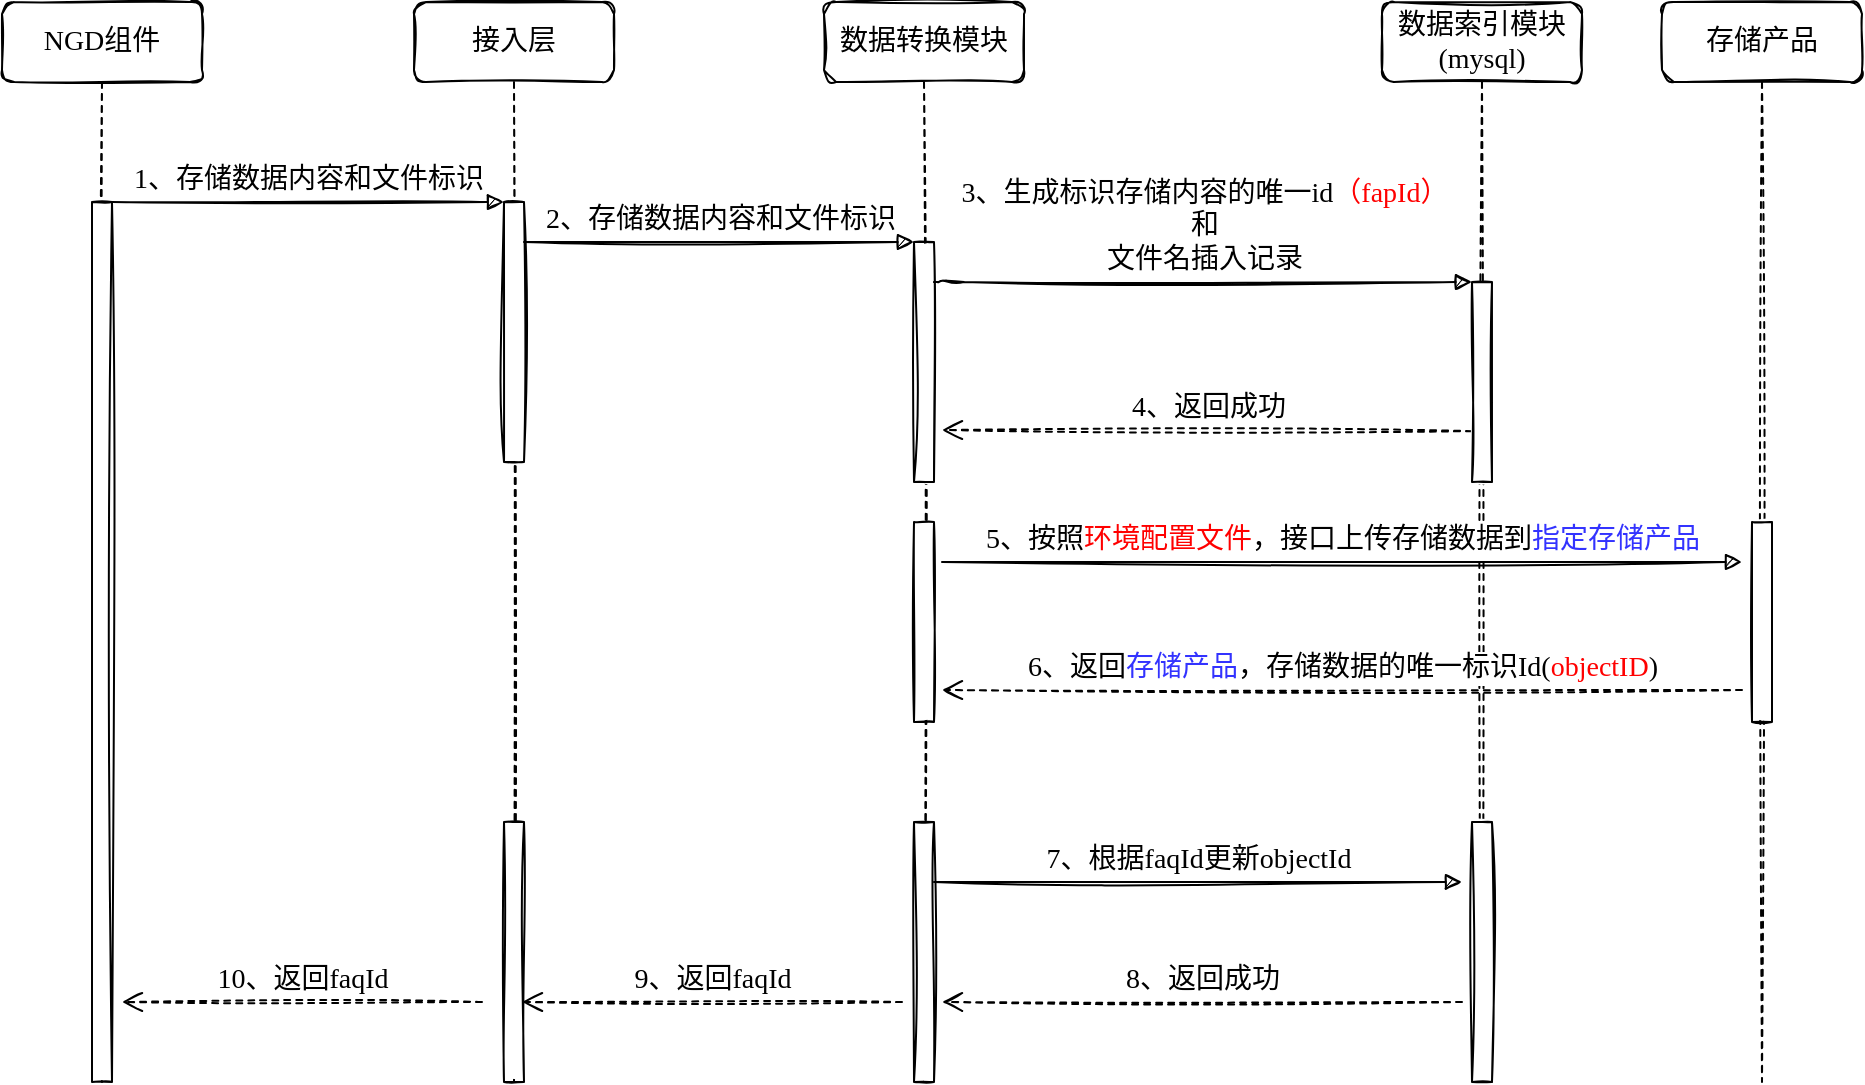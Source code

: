 <mxfile version="20.6.1" type="github">
  <diagram name="Page-1" id="13e1069c-82ec-6db2-03f1-153e76fe0fe0">
    <mxGraphModel dx="1146" dy="635" grid="1" gridSize="10" guides="1" tooltips="1" connect="1" arrows="1" fold="1" page="1" pageScale="1" pageWidth="1100" pageHeight="850" background="none" math="0" shadow="0">
      <root>
        <mxCell id="0" />
        <mxCell id="1" parent="0" />
        <mxCell id="pMNqPeBYh1VJxCav3pvk-14" value="" style="group" vertex="1" connectable="0" parent="1">
          <mxGeometry x="100" y="80" width="930" height="540" as="geometry" />
        </mxCell>
        <mxCell id="7baba1c4bc27f4b0-2" value="接入层" style="shape=umlLifeline;perimeter=lifelinePerimeter;whiteSpace=wrap;html=1;container=1;collapsible=0;recursiveResize=0;outlineConnect=0;rounded=1;shadow=0;comic=0;labelBackgroundColor=none;strokeWidth=1;fontFamily=Comic Sans MS;fontSize=14;align=center;sketch=1;" parent="pMNqPeBYh1VJxCav3pvk-14" vertex="1">
          <mxGeometry x="206" width="100" height="540" as="geometry" />
        </mxCell>
        <mxCell id="7baba1c4bc27f4b0-10" value="" style="html=1;points=[];perimeter=orthogonalPerimeter;rounded=0;shadow=0;comic=0;labelBackgroundColor=none;strokeWidth=1;fontFamily=Comic Sans MS;fontSize=14;align=center;sketch=1;" parent="7baba1c4bc27f4b0-2" vertex="1">
          <mxGeometry x="45" y="100" width="10" height="130" as="geometry" />
        </mxCell>
        <mxCell id="pMNqPeBYh1VJxCav3pvk-9" value="" style="html=1;points=[];perimeter=orthogonalPerimeter;rounded=0;shadow=0;comic=0;labelBackgroundColor=none;strokeWidth=1;fontFamily=Comic Sans MS;fontSize=14;align=center;sketch=1;" vertex="1" parent="7baba1c4bc27f4b0-2">
          <mxGeometry x="45" y="410" width="10" height="130" as="geometry" />
        </mxCell>
        <mxCell id="pMNqPeBYh1VJxCav3pvk-13" value="10、返回faqId" style="html=1;verticalAlign=bottom;endArrow=open;dashed=1;endSize=8;rounded=0;sketch=1;fontFamily=Comic Sans MS;fontSize=14;fontColor=#000000;" edge="1" parent="7baba1c4bc27f4b0-2">
          <mxGeometry relative="1" as="geometry">
            <mxPoint x="34" y="500" as="sourcePoint" />
            <mxPoint x="-146" y="500" as="targetPoint" />
          </mxGeometry>
        </mxCell>
        <mxCell id="7baba1c4bc27f4b0-3" value="数据转换模块" style="shape=umlLifeline;perimeter=lifelinePerimeter;whiteSpace=wrap;html=1;container=1;collapsible=0;recursiveResize=0;outlineConnect=0;rounded=1;shadow=0;comic=0;labelBackgroundColor=none;strokeWidth=1;fontFamily=Comic Sans MS;fontSize=14;align=center;sketch=1;" parent="pMNqPeBYh1VJxCav3pvk-14" vertex="1">
          <mxGeometry x="411" width="100" height="540" as="geometry" />
        </mxCell>
        <mxCell id="7baba1c4bc27f4b0-13" value="" style="html=1;points=[];perimeter=orthogonalPerimeter;rounded=0;shadow=0;comic=0;labelBackgroundColor=none;strokeWidth=1;fontFamily=Comic Sans MS;fontSize=14;align=center;sketch=1;" parent="7baba1c4bc27f4b0-3" vertex="1">
          <mxGeometry x="45" y="120" width="10" height="120" as="geometry" />
        </mxCell>
        <mxCell id="pMNqPeBYh1VJxCav3pvk-4" value="" style="html=1;points=[];perimeter=orthogonalPerimeter;rounded=0;shadow=0;comic=0;labelBackgroundColor=none;strokeWidth=1;fontFamily=Comic Sans MS;fontSize=14;align=center;sketch=1;" vertex="1" parent="7baba1c4bc27f4b0-3">
          <mxGeometry x="45" y="260" width="10" height="100" as="geometry" />
        </mxCell>
        <mxCell id="pMNqPeBYh1VJxCav3pvk-7" value="" style="html=1;points=[];perimeter=orthogonalPerimeter;rounded=0;shadow=0;comic=0;labelBackgroundColor=none;strokeWidth=1;fontFamily=Comic Sans MS;fontSize=14;align=center;sketch=1;" vertex="1" parent="7baba1c4bc27f4b0-3">
          <mxGeometry x="45" y="410" width="10" height="130" as="geometry" />
        </mxCell>
        <mxCell id="pMNqPeBYh1VJxCav3pvk-10" value="&lt;font color=&quot;#000000&quot;&gt;7、根据faqId更新objectId&lt;/font&gt;" style="html=1;verticalAlign=bottom;endArrow=block;rounded=0;sketch=1;fontFamily=Comic Sans MS;fontSize=14;fontColor=#FF0000;" edge="1" parent="7baba1c4bc27f4b0-3">
          <mxGeometry width="80" relative="1" as="geometry">
            <mxPoint x="55" y="440" as="sourcePoint" />
            <mxPoint x="319" y="440" as="targetPoint" />
          </mxGeometry>
        </mxCell>
        <mxCell id="pMNqPeBYh1VJxCav3pvk-12" value="9、返回faqId" style="html=1;verticalAlign=bottom;endArrow=open;dashed=1;endSize=8;rounded=0;sketch=1;fontFamily=Comic Sans MS;fontSize=14;fontColor=#000000;" edge="1" parent="7baba1c4bc27f4b0-3">
          <mxGeometry relative="1" as="geometry">
            <mxPoint x="39" y="500" as="sourcePoint" />
            <mxPoint x="-151" y="500" as="targetPoint" />
          </mxGeometry>
        </mxCell>
        <mxCell id="7baba1c4bc27f4b0-4" value="数据索引模块&lt;br style=&quot;font-size: 14px;&quot;&gt;(mysql)" style="shape=umlLifeline;perimeter=lifelinePerimeter;whiteSpace=wrap;html=1;container=1;collapsible=0;recursiveResize=0;outlineConnect=0;rounded=1;shadow=0;comic=0;labelBackgroundColor=none;strokeWidth=1;fontFamily=Comic Sans MS;fontSize=14;align=center;sketch=1;" parent="pMNqPeBYh1VJxCav3pvk-14" vertex="1">
          <mxGeometry x="690" width="100" height="540" as="geometry" />
        </mxCell>
        <mxCell id="pMNqPeBYh1VJxCav3pvk-2" value="4、返回成功" style="html=1;verticalAlign=bottom;endArrow=open;dashed=1;endSize=8;rounded=0;sketch=1;fontFamily=Comic Sans MS;fontSize=14;" edge="1" parent="7baba1c4bc27f4b0-4">
          <mxGeometry relative="1" as="geometry">
            <mxPoint x="45" y="214.58" as="sourcePoint" />
            <mxPoint x="-220" y="214" as="targetPoint" />
          </mxGeometry>
        </mxCell>
        <mxCell id="pMNqPeBYh1VJxCav3pvk-8" value="" style="html=1;points=[];perimeter=orthogonalPerimeter;rounded=0;shadow=0;comic=0;labelBackgroundColor=none;strokeWidth=1;fontFamily=Comic Sans MS;fontSize=14;align=center;sketch=1;" vertex="1" parent="7baba1c4bc27f4b0-4">
          <mxGeometry x="45" y="410" width="10" height="130" as="geometry" />
        </mxCell>
        <mxCell id="7baba1c4bc27f4b0-5" value="存储产品" style="shape=umlLifeline;perimeter=lifelinePerimeter;whiteSpace=wrap;html=1;container=1;collapsible=0;recursiveResize=0;outlineConnect=0;rounded=1;shadow=0;comic=0;labelBackgroundColor=none;strokeWidth=1;fontFamily=Comic Sans MS;fontSize=14;align=center;sketch=1;" parent="pMNqPeBYh1VJxCav3pvk-14" vertex="1">
          <mxGeometry x="830" width="100" height="540" as="geometry" />
        </mxCell>
        <mxCell id="pMNqPeBYh1VJxCav3pvk-3" value="" style="html=1;points=[];perimeter=orthogonalPerimeter;rounded=0;shadow=0;comic=0;labelBackgroundColor=none;strokeWidth=1;fontFamily=Comic Sans MS;fontSize=14;align=center;sketch=1;" vertex="1" parent="7baba1c4bc27f4b0-5">
          <mxGeometry x="45" y="260" width="10" height="100" as="geometry" />
        </mxCell>
        <mxCell id="7baba1c4bc27f4b0-8" value="NGD组件" style="shape=umlLifeline;perimeter=lifelinePerimeter;whiteSpace=wrap;html=1;container=1;collapsible=0;recursiveResize=0;outlineConnect=0;rounded=1;shadow=0;comic=0;labelBackgroundColor=none;strokeWidth=1;fontFamily=Comic Sans MS;fontSize=14;align=center;sketch=1;" parent="pMNqPeBYh1VJxCav3pvk-14" vertex="1">
          <mxGeometry width="100" height="540" as="geometry" />
        </mxCell>
        <mxCell id="7baba1c4bc27f4b0-9" value="" style="html=1;points=[];perimeter=orthogonalPerimeter;rounded=0;shadow=0;comic=0;labelBackgroundColor=none;strokeWidth=1;fontFamily=Comic Sans MS;fontSize=14;align=center;sketch=1;" parent="7baba1c4bc27f4b0-8" vertex="1">
          <mxGeometry x="45" y="100" width="10" height="440" as="geometry" />
        </mxCell>
        <mxCell id="7baba1c4bc27f4b0-16" value="" style="html=1;points=[];perimeter=orthogonalPerimeter;rounded=0;shadow=0;comic=0;labelBackgroundColor=none;strokeWidth=1;fontFamily=Comic Sans MS;fontSize=14;align=center;sketch=1;" parent="pMNqPeBYh1VJxCav3pvk-14" vertex="1">
          <mxGeometry x="735" y="140" width="10" height="100" as="geometry" />
        </mxCell>
        <mxCell id="7baba1c4bc27f4b0-17" value="3、生成标识存储内容的唯一id&lt;font color=&quot;#ff0000&quot;&gt;（fapId）&lt;/font&gt;&lt;br style=&quot;font-size: 14px;&quot;&gt;和&lt;br style=&quot;font-size: 14px;&quot;&gt;文件名插入记录" style="html=1;verticalAlign=bottom;endArrow=block;labelBackgroundColor=none;fontFamily=Comic Sans MS;fontSize=14;edgeStyle=elbowEdgeStyle;elbow=vertical;sketch=1;" parent="pMNqPeBYh1VJxCav3pvk-14" source="7baba1c4bc27f4b0-13" target="7baba1c4bc27f4b0-16" edge="1">
          <mxGeometry relative="1" as="geometry">
            <mxPoint x="521" y="140" as="sourcePoint" />
            <Array as="points">
              <mxPoint x="471" y="140" />
            </Array>
          </mxGeometry>
        </mxCell>
        <mxCell id="7baba1c4bc27f4b0-11" value="1、存储数据内容和文件标识" style="html=1;verticalAlign=bottom;endArrow=block;entryX=0;entryY=0;labelBackgroundColor=none;fontFamily=Comic Sans MS;fontSize=14;edgeStyle=elbowEdgeStyle;elbow=vertical;sketch=1;" parent="pMNqPeBYh1VJxCav3pvk-14" source="7baba1c4bc27f4b0-9" target="7baba1c4bc27f4b0-10" edge="1">
          <mxGeometry relative="1" as="geometry">
            <mxPoint x="120" y="110" as="sourcePoint" />
          </mxGeometry>
        </mxCell>
        <mxCell id="7baba1c4bc27f4b0-14" value="2、存储数据内容和文件标识" style="html=1;verticalAlign=bottom;endArrow=block;entryX=0;entryY=0;labelBackgroundColor=none;fontFamily=Comic Sans MS;fontSize=14;edgeStyle=elbowEdgeStyle;elbow=vertical;sketch=1;" parent="pMNqPeBYh1VJxCav3pvk-14" source="7baba1c4bc27f4b0-10" target="7baba1c4bc27f4b0-13" edge="1">
          <mxGeometry relative="1" as="geometry">
            <mxPoint x="336" y="120" as="sourcePoint" />
          </mxGeometry>
        </mxCell>
        <mxCell id="pMNqPeBYh1VJxCav3pvk-5" value="5、按照&lt;font color=&quot;#ff0000&quot;&gt;环境配置文件&lt;/font&gt;，接口上传存储数据到&lt;font color=&quot;#3333ff&quot;&gt;指定存储产品&lt;/font&gt;" style="html=1;verticalAlign=bottom;endArrow=block;rounded=0;sketch=1;fontFamily=Comic Sans MS;fontSize=14;" edge="1" parent="pMNqPeBYh1VJxCav3pvk-14">
          <mxGeometry width="80" relative="1" as="geometry">
            <mxPoint x="470" y="280" as="sourcePoint" />
            <mxPoint x="870" y="280" as="targetPoint" />
          </mxGeometry>
        </mxCell>
        <mxCell id="pMNqPeBYh1VJxCav3pvk-6" value="&lt;font color=&quot;#000000&quot;&gt;6、返回&lt;/font&gt;&lt;font color=&quot;#3333ff&quot;&gt;存储产品&lt;/font&gt;&lt;font color=&quot;#000000&quot;&gt;，存储数据的唯一标识Id(&lt;/font&gt;objectID&lt;font color=&quot;#000000&quot;&gt;)&lt;/font&gt;" style="html=1;verticalAlign=bottom;endArrow=open;dashed=1;endSize=8;rounded=0;sketch=1;fontFamily=Comic Sans MS;fontSize=14;fontColor=#FF0000;" edge="1" parent="pMNqPeBYh1VJxCav3pvk-14">
          <mxGeometry relative="1" as="geometry">
            <mxPoint x="870" y="344" as="sourcePoint" />
            <mxPoint x="470" y="344" as="targetPoint" />
          </mxGeometry>
        </mxCell>
        <mxCell id="pMNqPeBYh1VJxCav3pvk-11" value="8、返回成功" style="html=1;verticalAlign=bottom;endArrow=open;dashed=1;endSize=8;rounded=0;sketch=1;fontFamily=Comic Sans MS;fontSize=14;fontColor=#000000;" edge="1" parent="pMNqPeBYh1VJxCav3pvk-14">
          <mxGeometry relative="1" as="geometry">
            <mxPoint x="730" y="500" as="sourcePoint" />
            <mxPoint x="470" y="500" as="targetPoint" />
          </mxGeometry>
        </mxCell>
      </root>
    </mxGraphModel>
  </diagram>
</mxfile>

